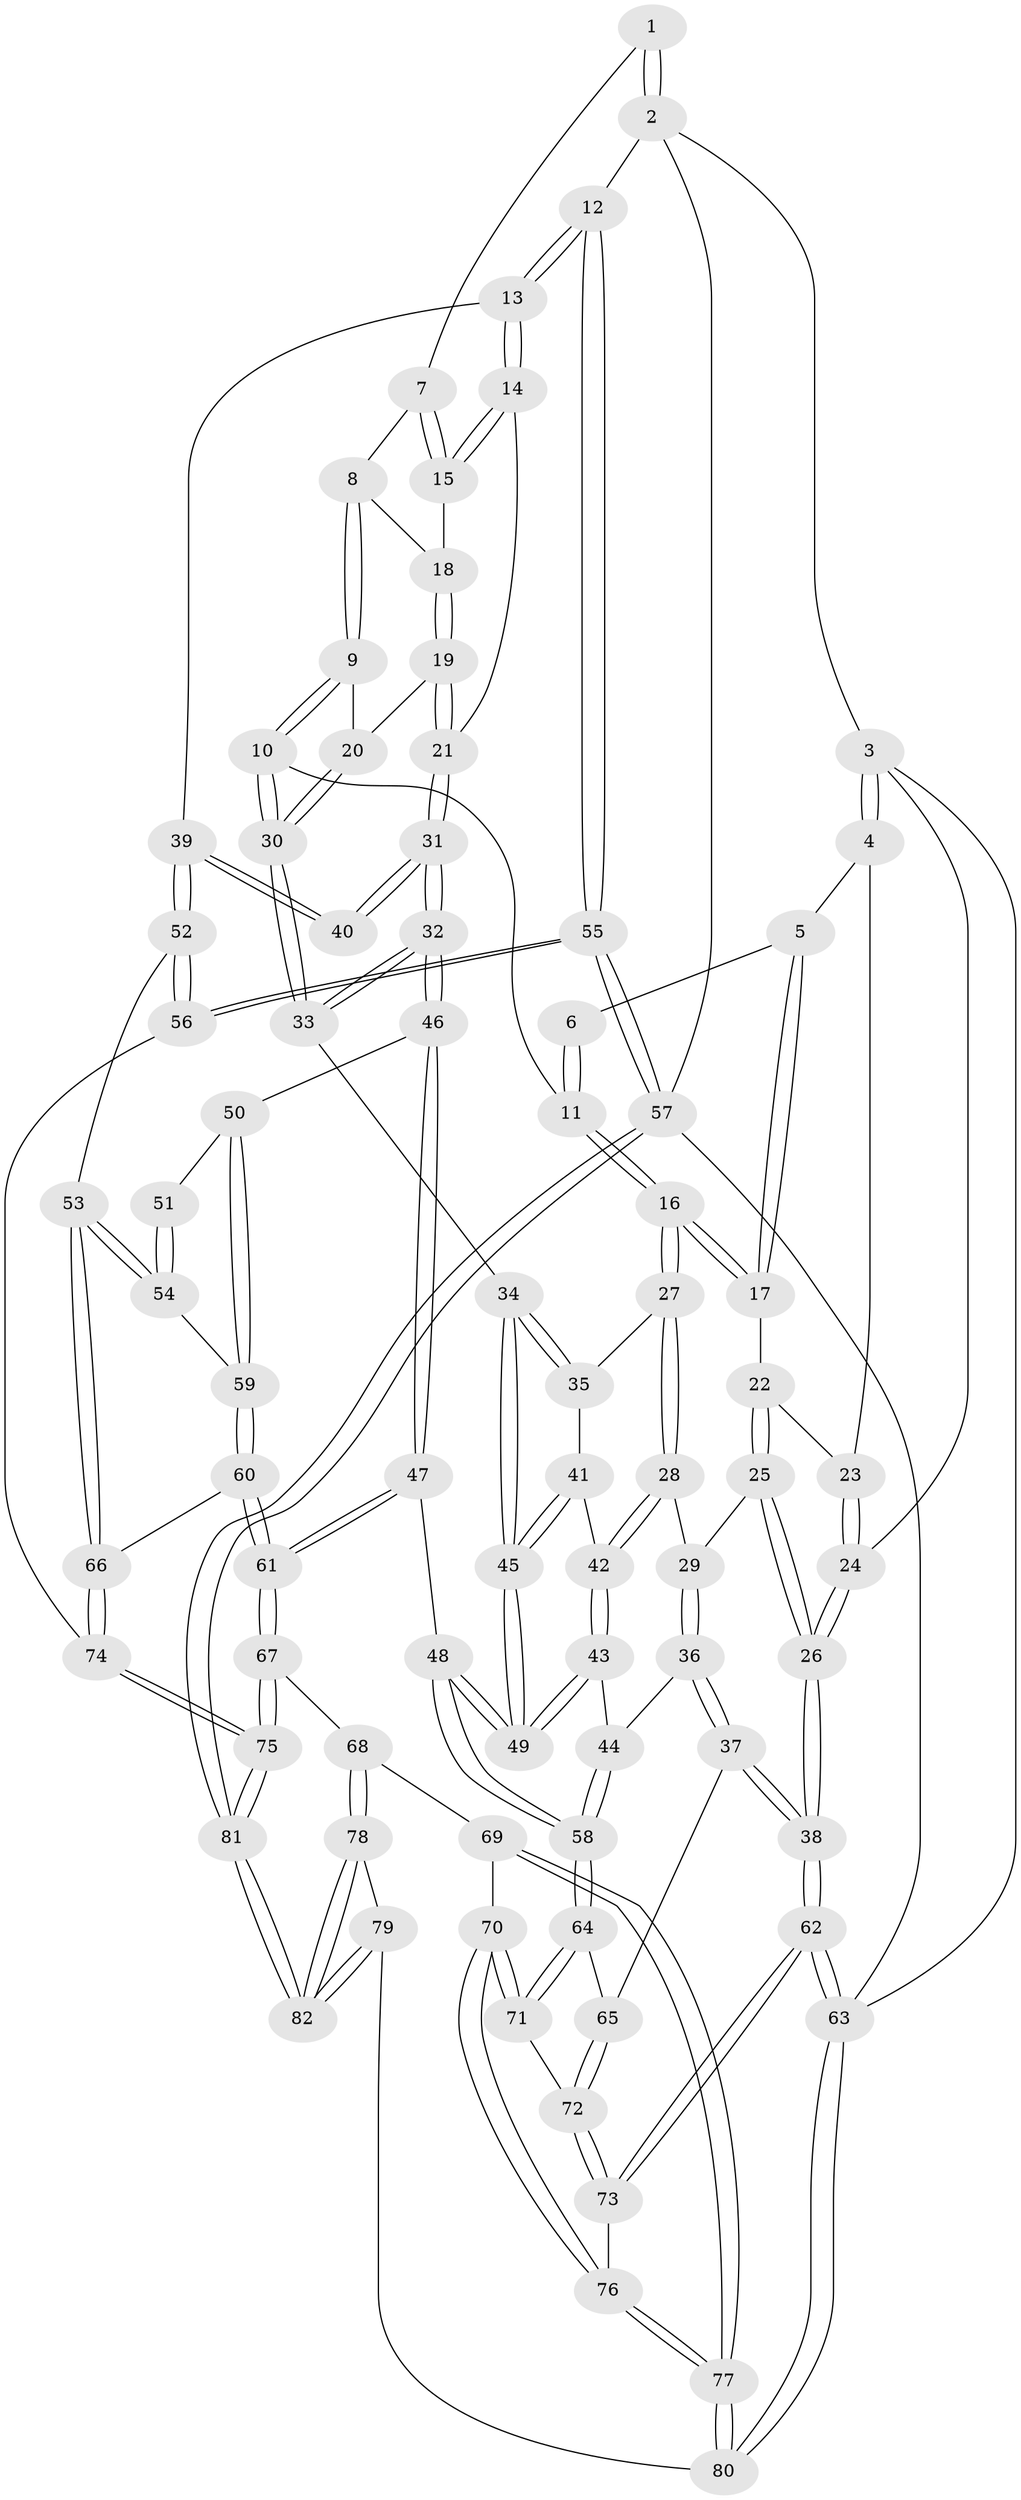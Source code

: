 // Generated by graph-tools (version 1.1) at 2025/16/03/09/25 04:16:53]
// undirected, 82 vertices, 202 edges
graph export_dot {
graph [start="1"]
  node [color=gray90,style=filled];
  1 [pos="+0.5790149281214478+0"];
  2 [pos="+1+0"];
  3 [pos="+0+0"];
  4 [pos="+0+0"];
  5 [pos="+0.1515544307404645+0"];
  6 [pos="+0.27318186488112944+0"];
  7 [pos="+0.5699468073728022+0"];
  8 [pos="+0.5670610712474324+0"];
  9 [pos="+0.5359046006184005+0.06316772973365783"];
  10 [pos="+0.40435362920622053+0.1822709264489914"];
  11 [pos="+0.3751388156198454+0.1774666551581066"];
  12 [pos="+1+0.018047438960863676"];
  13 [pos="+1+0.12071061890391091"];
  14 [pos="+0.7614788476381709+0.1830308307173988"];
  15 [pos="+0.7119727460064355+0.1313878752387127"];
  16 [pos="+0.30021810720938047+0.2266559762274542"];
  17 [pos="+0.1758885673146573+0.13885014187270073"];
  18 [pos="+0.6275720173551902+0.07538985125105478"];
  19 [pos="+0.6619443906574812+0.20366995532049315"];
  20 [pos="+0.6121949169190587+0.1945996636433666"];
  21 [pos="+0.6872110273756435+0.2127098822632763"];
  22 [pos="+0.1092173029953862+0.18406875257090127"];
  23 [pos="+0.08199838948470882+0.17548858401385461"];
  24 [pos="+0+0.27851206998908795"];
  25 [pos="+0.11024388517372098+0.224846909943412"];
  26 [pos="+0+0.3833872684698157"];
  27 [pos="+0.2998664926659594+0.22759284495560161"];
  28 [pos="+0.2934218848214933+0.24270236826791636"];
  29 [pos="+0.12719760082665232+0.2693567249942887"];
  30 [pos="+0.4849290108434672+0.2530481114941584"];
  31 [pos="+0.6550700504900718+0.32860777994211354"];
  32 [pos="+0.6107021105564117+0.40353397839191546"];
  33 [pos="+0.4922374468340047+0.2896054588838015"];
  34 [pos="+0.4828559072550636+0.30068612349023266"];
  35 [pos="+0.41059369538937085+0.3351755600752928"];
  36 [pos="+0.086418171893592+0.427912133574691"];
  37 [pos="+0.08113511698137366+0.4317843575541668"];
  38 [pos="+0+0.3873243223962506"];
  39 [pos="+0.9019832936480684+0.3478277472649295"];
  40 [pos="+0.878944791532825+0.3596778878205573"];
  41 [pos="+0.3956496264658793+0.347469741261765"];
  42 [pos="+0.2846706181833946+0.3082430877464352"];
  43 [pos="+0.2720560571849062+0.34478045976924593"];
  44 [pos="+0.15530284953046566+0.4085196561642256"];
  45 [pos="+0.40917040674680083+0.4650280026854565"];
  46 [pos="+0.6142139543800149+0.43817481304541717"];
  47 [pos="+0.4168250108470699+0.5222567149451472"];
  48 [pos="+0.4026083033646808+0.5200186317162412"];
  49 [pos="+0.3993742016662104+0.5087554353329119"];
  50 [pos="+0.6226173289730985+0.4451669200807257"];
  51 [pos="+0.8000722608912756+0.4166450111587013"];
  52 [pos="+0.924021931729386+0.5925187654317412"];
  53 [pos="+0.852055102667403+0.597614025236838"];
  54 [pos="+0.7881909198471626+0.5329520218076658"];
  55 [pos="+1+0.709983928171479"];
  56 [pos="+1+0.6872232149952293"];
  57 [pos="+1+1"];
  58 [pos="+0.36580161097202696+0.5489605616827669"];
  59 [pos="+0.6580468305469517+0.5325105344149731"];
  60 [pos="+0.6546152874796282+0.6257380614185394"];
  61 [pos="+0.5774878134486664+0.7126607643602891"];
  62 [pos="+0+0.8373422036218952"];
  63 [pos="+0+1"];
  64 [pos="+0.36230693596647084+0.5529354122292881"];
  65 [pos="+0.13902232320452446+0.5650216728846825"];
  66 [pos="+0.7782500277458699+0.6528840253910541"];
  67 [pos="+0.566882320226707+0.7861912379254008"];
  68 [pos="+0.5569953045305397+0.7944125531089313"];
  69 [pos="+0.494084439048656+0.7973708892213861"];
  70 [pos="+0.365724477818916+0.7636245771400982"];
  71 [pos="+0.3338614350237045+0.6765005048913795"];
  72 [pos="+0.11563792506887142+0.6931715460757579"];
  73 [pos="+0.08394209169155721+0.7405437226781816"];
  74 [pos="+0.7994546133989191+0.8454677902418584"];
  75 [pos="+0.7932802403489521+0.8543540475596295"];
  76 [pos="+0.2386351510931378+0.8843611759019679"];
  77 [pos="+0.26108624987430934+1"];
  78 [pos="+0.5563513829598774+0.8175952878948488"];
  79 [pos="+0.46148713678282305+1"];
  80 [pos="+0.25927130398253423+1"];
  81 [pos="+0.8865616038093012+1"];
  82 [pos="+0.7601116964006911+1"];
  1 -- 2;
  1 -- 2;
  1 -- 7;
  2 -- 3;
  2 -- 12;
  2 -- 57;
  3 -- 4;
  3 -- 4;
  3 -- 24;
  3 -- 63;
  4 -- 5;
  4 -- 23;
  5 -- 6;
  5 -- 17;
  5 -- 17;
  6 -- 11;
  6 -- 11;
  7 -- 8;
  7 -- 15;
  7 -- 15;
  8 -- 9;
  8 -- 9;
  8 -- 18;
  9 -- 10;
  9 -- 10;
  9 -- 20;
  10 -- 11;
  10 -- 30;
  10 -- 30;
  11 -- 16;
  11 -- 16;
  12 -- 13;
  12 -- 13;
  12 -- 55;
  12 -- 55;
  13 -- 14;
  13 -- 14;
  13 -- 39;
  14 -- 15;
  14 -- 15;
  14 -- 21;
  15 -- 18;
  16 -- 17;
  16 -- 17;
  16 -- 27;
  16 -- 27;
  17 -- 22;
  18 -- 19;
  18 -- 19;
  19 -- 20;
  19 -- 21;
  19 -- 21;
  20 -- 30;
  20 -- 30;
  21 -- 31;
  21 -- 31;
  22 -- 23;
  22 -- 25;
  22 -- 25;
  23 -- 24;
  23 -- 24;
  24 -- 26;
  24 -- 26;
  25 -- 26;
  25 -- 26;
  25 -- 29;
  26 -- 38;
  26 -- 38;
  27 -- 28;
  27 -- 28;
  27 -- 35;
  28 -- 29;
  28 -- 42;
  28 -- 42;
  29 -- 36;
  29 -- 36;
  30 -- 33;
  30 -- 33;
  31 -- 32;
  31 -- 32;
  31 -- 40;
  31 -- 40;
  32 -- 33;
  32 -- 33;
  32 -- 46;
  32 -- 46;
  33 -- 34;
  34 -- 35;
  34 -- 35;
  34 -- 45;
  34 -- 45;
  35 -- 41;
  36 -- 37;
  36 -- 37;
  36 -- 44;
  37 -- 38;
  37 -- 38;
  37 -- 65;
  38 -- 62;
  38 -- 62;
  39 -- 40;
  39 -- 40;
  39 -- 52;
  39 -- 52;
  41 -- 42;
  41 -- 45;
  41 -- 45;
  42 -- 43;
  42 -- 43;
  43 -- 44;
  43 -- 49;
  43 -- 49;
  44 -- 58;
  44 -- 58;
  45 -- 49;
  45 -- 49;
  46 -- 47;
  46 -- 47;
  46 -- 50;
  47 -- 48;
  47 -- 61;
  47 -- 61;
  48 -- 49;
  48 -- 49;
  48 -- 58;
  48 -- 58;
  50 -- 51;
  50 -- 59;
  50 -- 59;
  51 -- 54;
  51 -- 54;
  52 -- 53;
  52 -- 56;
  52 -- 56;
  53 -- 54;
  53 -- 54;
  53 -- 66;
  53 -- 66;
  54 -- 59;
  55 -- 56;
  55 -- 56;
  55 -- 57;
  55 -- 57;
  56 -- 74;
  57 -- 81;
  57 -- 81;
  57 -- 63;
  58 -- 64;
  58 -- 64;
  59 -- 60;
  59 -- 60;
  60 -- 61;
  60 -- 61;
  60 -- 66;
  61 -- 67;
  61 -- 67;
  62 -- 63;
  62 -- 63;
  62 -- 73;
  62 -- 73;
  63 -- 80;
  63 -- 80;
  64 -- 65;
  64 -- 71;
  64 -- 71;
  65 -- 72;
  65 -- 72;
  66 -- 74;
  66 -- 74;
  67 -- 68;
  67 -- 75;
  67 -- 75;
  68 -- 69;
  68 -- 78;
  68 -- 78;
  69 -- 70;
  69 -- 77;
  69 -- 77;
  70 -- 71;
  70 -- 71;
  70 -- 76;
  70 -- 76;
  71 -- 72;
  72 -- 73;
  72 -- 73;
  73 -- 76;
  74 -- 75;
  74 -- 75;
  75 -- 81;
  75 -- 81;
  76 -- 77;
  76 -- 77;
  77 -- 80;
  77 -- 80;
  78 -- 79;
  78 -- 82;
  78 -- 82;
  79 -- 80;
  79 -- 82;
  79 -- 82;
  81 -- 82;
  81 -- 82;
}
